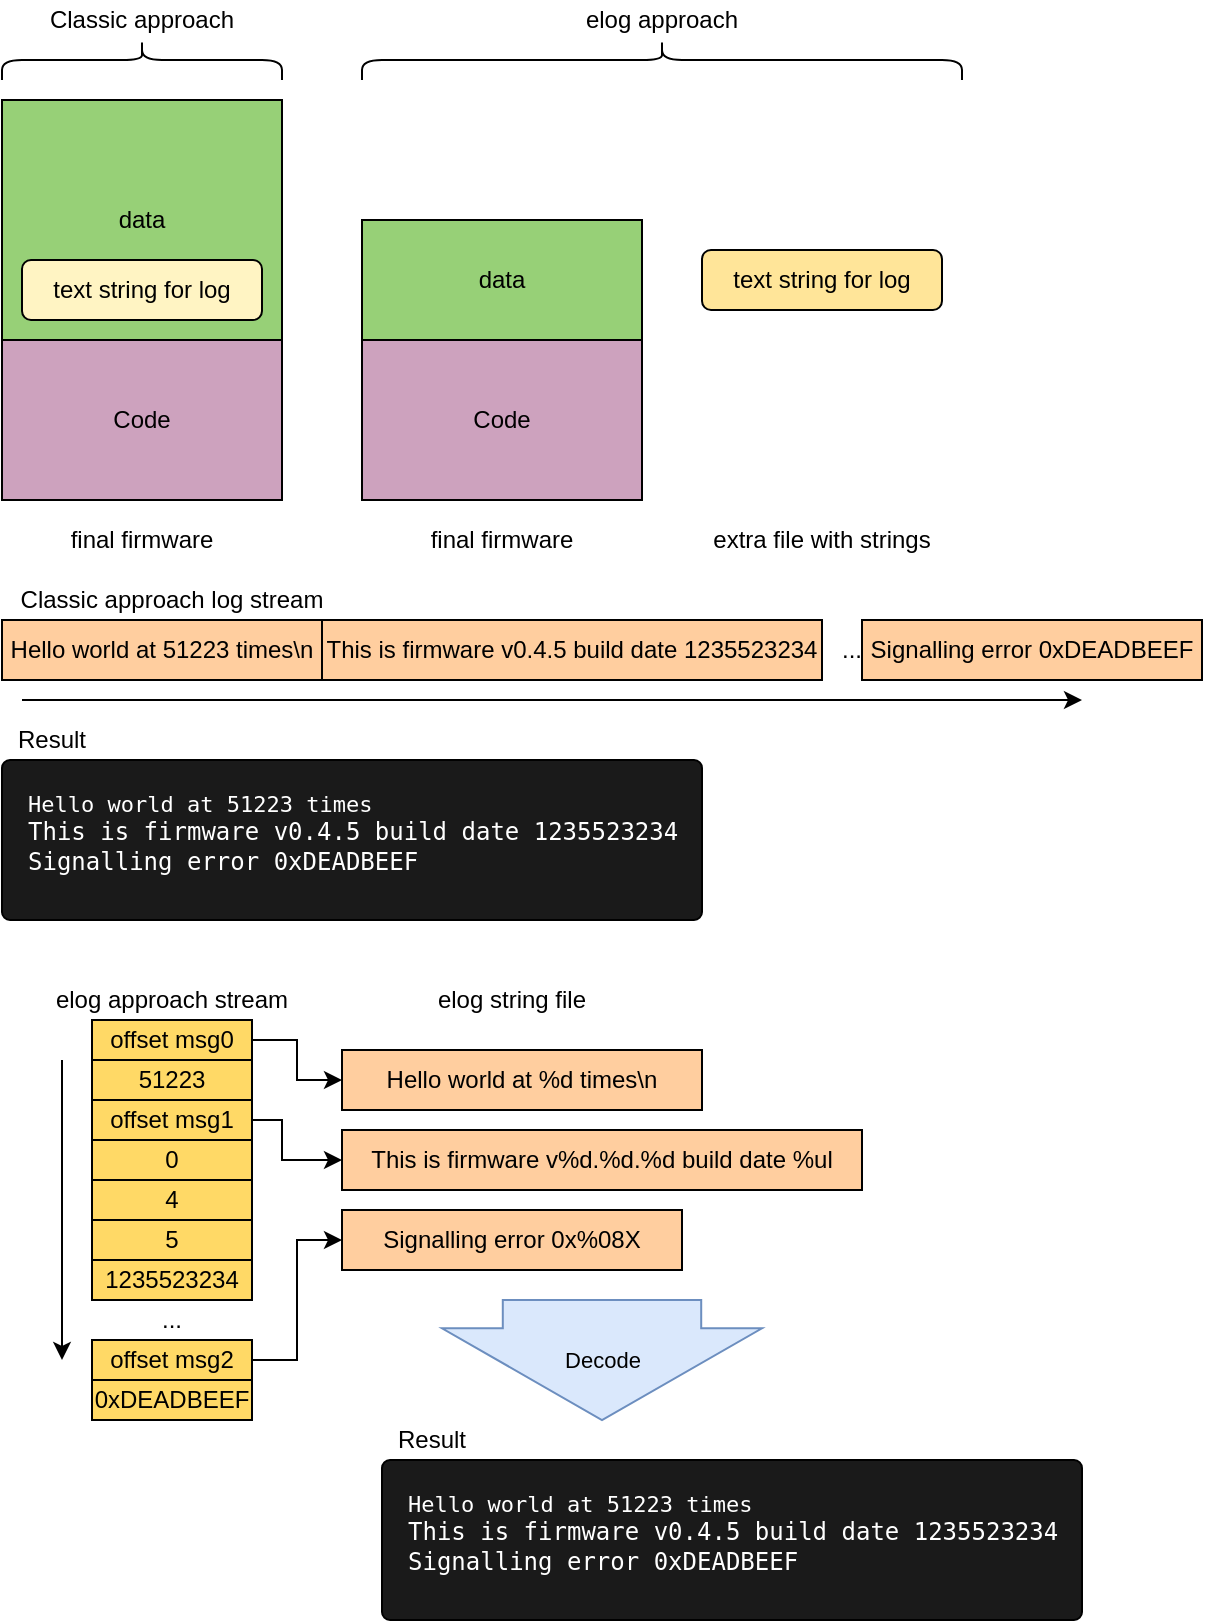<mxfile compressed="true" version="13.4.5" type="device"><diagram id="ElrqaeRlThUrQPZtRDPd" name="Page-1"><mxGraphModel dx="1160" dy="773" grid="1" gridSize="10" guides="1" tooltips="1" connect="1" arrows="1" fold="1" page="1" pageScale="1" pageWidth="625" pageHeight="850" math="0" shadow="0"><root><mxCell id="0"/><mxCell id="1" parent="0"/><mxCell id="6lndOQ5epv8NyG7tw8RG-1" value="Code" style="rounded=0;whiteSpace=wrap;html=1;fillColor=#CDA2BE;" vertex="1" parent="1"><mxGeometry x="10" y="180" width="140" height="80" as="geometry"/></mxCell><mxCell id="6lndOQ5epv8NyG7tw8RG-3" value="data" style="rounded=0;whiteSpace=wrap;html=1;fillColor=#97D077;" vertex="1" parent="1"><mxGeometry x="10" y="60" width="140" height="120" as="geometry"/></mxCell><mxCell id="6lndOQ5epv8NyG7tw8RG-4" value="text string for log" style="rounded=1;whiteSpace=wrap;html=1;fillColor=#FFF4C3;" vertex="1" parent="1"><mxGeometry x="20" y="140" width="120" height="30" as="geometry"/></mxCell><mxCell id="6lndOQ5epv8NyG7tw8RG-5" value="" style="shape=curlyBracket;whiteSpace=wrap;html=1;rounded=1;rotation=90;" vertex="1" parent="1"><mxGeometry x="70" y="-30" width="20" height="140" as="geometry"/></mxCell><mxCell id="6lndOQ5epv8NyG7tw8RG-7" value="Classic approach" style="text;html=1;strokeColor=none;fillColor=none;align=center;verticalAlign=middle;whiteSpace=wrap;rounded=0;" vertex="1" parent="1"><mxGeometry x="10" y="10" width="140" height="20" as="geometry"/></mxCell><mxCell id="6lndOQ5epv8NyG7tw8RG-8" value="Code" style="rounded=0;whiteSpace=wrap;html=1;fillColor=#CDA2BE;" vertex="1" parent="1"><mxGeometry x="190" y="180" width="140" height="80" as="geometry"/></mxCell><mxCell id="6lndOQ5epv8NyG7tw8RG-9" value="data" style="rounded=0;whiteSpace=wrap;html=1;fillColor=#97D077;" vertex="1" parent="1"><mxGeometry x="190" y="120" width="140" height="60" as="geometry"/></mxCell><mxCell id="6lndOQ5epv8NyG7tw8RG-11" value="" style="shape=curlyBracket;whiteSpace=wrap;html=1;rounded=1;rotation=90;" vertex="1" parent="1"><mxGeometry x="330" y="-110" width="20" height="300" as="geometry"/></mxCell><mxCell id="6lndOQ5epv8NyG7tw8RG-12" value="elog approach" style="text;html=1;strokeColor=none;fillColor=none;align=center;verticalAlign=middle;whiteSpace=wrap;rounded=0;" vertex="1" parent="1"><mxGeometry x="190" y="10" width="300" height="20" as="geometry"/></mxCell><mxCell id="6lndOQ5epv8NyG7tw8RG-13" value="final firmware" style="text;html=1;strokeColor=none;fillColor=none;align=center;verticalAlign=middle;whiteSpace=wrap;rounded=0;" vertex="1" parent="1"><mxGeometry x="10" y="270" width="140" height="20" as="geometry"/></mxCell><mxCell id="6lndOQ5epv8NyG7tw8RG-14" value="final firmware" style="text;html=1;strokeColor=none;fillColor=none;align=center;verticalAlign=middle;whiteSpace=wrap;rounded=0;" vertex="1" parent="1"><mxGeometry x="190" y="270" width="140" height="20" as="geometry"/></mxCell><mxCell id="6lndOQ5epv8NyG7tw8RG-16" value="text string for log" style="rounded=1;whiteSpace=wrap;html=1;fillColor=#FFE599;" vertex="1" parent="1"><mxGeometry x="360" y="135" width="120" height="30" as="geometry"/></mxCell><mxCell id="6lndOQ5epv8NyG7tw8RG-17" value="extra file with strings" style="text;html=1;strokeColor=none;fillColor=none;align=center;verticalAlign=middle;whiteSpace=wrap;rounded=0;" vertex="1" parent="1"><mxGeometry x="350" y="270" width="140" height="20" as="geometry"/></mxCell><mxCell id="6lndOQ5epv8NyG7tw8RG-20" value="&lt;span&gt;Hello world at 51223 times\n&lt;/span&gt;" style="rounded=0;whiteSpace=wrap;html=1;fillColor=#FFCE9F;" vertex="1" parent="1"><mxGeometry x="10" y="320" width="160" height="30" as="geometry"/></mxCell><mxCell id="6lndOQ5epv8NyG7tw8RG-22" value="Classic approach log stream" style="text;html=1;strokeColor=none;fillColor=none;align=center;verticalAlign=middle;whiteSpace=wrap;rounded=0;" vertex="1" parent="1"><mxGeometry x="10" y="300" width="170" height="20" as="geometry"/></mxCell><mxCell id="6lndOQ5epv8NyG7tw8RG-26" value="&lt;span&gt;This is firmware v0.4.5 build date 1235523234&lt;/span&gt;" style="rounded=0;whiteSpace=wrap;html=1;fillColor=#FFCE9F;" vertex="1" parent="1"><mxGeometry x="170" y="320" width="250" height="30" as="geometry"/></mxCell><mxCell id="6lndOQ5epv8NyG7tw8RG-27" value="..." style="text;html=1;strokeColor=none;fillColor=none;align=center;verticalAlign=middle;whiteSpace=wrap;rounded=0;" vertex="1" parent="1"><mxGeometry x="420" y="325" width="30" height="20" as="geometry"/></mxCell><mxCell id="6lndOQ5epv8NyG7tw8RG-28" value="&lt;span&gt;Signalling error 0xDEADBEEF&lt;/span&gt;" style="rounded=0;whiteSpace=wrap;html=1;fillColor=#FFCE9F;" vertex="1" parent="1"><mxGeometry x="440" y="320" width="170" height="30" as="geometry"/></mxCell><mxCell id="6lndOQ5epv8NyG7tw8RG-29" value="elog approach stream" style="text;html=1;strokeColor=none;fillColor=none;align=center;verticalAlign=middle;whiteSpace=wrap;rounded=0;" vertex="1" parent="1"><mxGeometry x="10" y="500" width="170" height="20" as="geometry"/></mxCell><mxCell id="6lndOQ5epv8NyG7tw8RG-30" value="&lt;span&gt;Hello world at %d times\n&lt;/span&gt;" style="rounded=0;whiteSpace=wrap;html=1;fillColor=#FFCE9F;" vertex="1" parent="1"><mxGeometry x="180" y="535" width="180" height="30" as="geometry"/></mxCell><mxCell id="6lndOQ5epv8NyG7tw8RG-31" value="&lt;span&gt;This is firmware v%d.%d.%d build date %ul&lt;/span&gt;" style="rounded=0;whiteSpace=wrap;html=1;fillColor=#FFCE9F;" vertex="1" parent="1"><mxGeometry x="180" y="575" width="260" height="30" as="geometry"/></mxCell><mxCell id="6lndOQ5epv8NyG7tw8RG-32" value="&lt;span&gt;Signalling error 0x%08X&lt;/span&gt;" style="rounded=0;whiteSpace=wrap;html=1;fillColor=#FFCE9F;" vertex="1" parent="1"><mxGeometry x="180" y="615" width="170" height="30" as="geometry"/></mxCell><mxCell id="6lndOQ5epv8NyG7tw8RG-36" style="edgeStyle=orthogonalEdgeStyle;rounded=0;orthogonalLoop=1;jettySize=auto;html=1;exitX=1;exitY=0.5;exitDx=0;exitDy=0;entryX=0;entryY=0.5;entryDx=0;entryDy=0;" edge="1" parent="1" source="6lndOQ5epv8NyG7tw8RG-34" target="6lndOQ5epv8NyG7tw8RG-30"><mxGeometry relative="1" as="geometry"/></mxCell><mxCell id="6lndOQ5epv8NyG7tw8RG-34" value="offset msg0" style="rounded=0;whiteSpace=wrap;html=1;fillColor=#FFD966;" vertex="1" parent="1"><mxGeometry x="55" y="520" width="80" height="20" as="geometry"/></mxCell><mxCell id="6lndOQ5epv8NyG7tw8RG-35" value="51223" style="rounded=0;whiteSpace=wrap;html=1;fillColor=#FFD966;" vertex="1" parent="1"><mxGeometry x="55" y="540" width="80" height="20" as="geometry"/></mxCell><mxCell id="6lndOQ5epv8NyG7tw8RG-37" value="elog string file" style="text;html=1;strokeColor=none;fillColor=none;align=center;verticalAlign=middle;whiteSpace=wrap;rounded=0;" vertex="1" parent="1"><mxGeometry x="180" y="500" width="170" height="20" as="geometry"/></mxCell><mxCell id="6lndOQ5epv8NyG7tw8RG-46" style="edgeStyle=orthogonalEdgeStyle;rounded=0;orthogonalLoop=1;jettySize=auto;html=1;exitX=1;exitY=0.5;exitDx=0;exitDy=0;entryX=0;entryY=0.5;entryDx=0;entryDy=0;" edge="1" parent="1" source="6lndOQ5epv8NyG7tw8RG-38" target="6lndOQ5epv8NyG7tw8RG-31"><mxGeometry relative="1" as="geometry"><Array as="points"><mxPoint x="150" y="570"/><mxPoint x="150" y="590"/></Array></mxGeometry></mxCell><mxCell id="6lndOQ5epv8NyG7tw8RG-38" value="offset msg1" style="rounded=0;whiteSpace=wrap;html=1;fillColor=#FFD966;" vertex="1" parent="1"><mxGeometry x="55" y="560" width="80" height="20" as="geometry"/></mxCell><mxCell id="6lndOQ5epv8NyG7tw8RG-39" value="0" style="rounded=0;whiteSpace=wrap;html=1;fillColor=#FFD966;" vertex="1" parent="1"><mxGeometry x="55" y="580" width="80" height="20" as="geometry"/></mxCell><mxCell id="6lndOQ5epv8NyG7tw8RG-40" value="4" style="rounded=0;whiteSpace=wrap;html=1;fillColor=#FFD966;" vertex="1" parent="1"><mxGeometry x="55" y="600" width="80" height="20" as="geometry"/></mxCell><mxCell id="6lndOQ5epv8NyG7tw8RG-41" value="5" style="rounded=0;whiteSpace=wrap;html=1;fillColor=#FFD966;" vertex="1" parent="1"><mxGeometry x="55" y="620" width="80" height="20" as="geometry"/></mxCell><mxCell id="6lndOQ5epv8NyG7tw8RG-42" value="1235523234" style="rounded=0;whiteSpace=wrap;html=1;fillColor=#FFD966;" vertex="1" parent="1"><mxGeometry x="55" y="640" width="80" height="20" as="geometry"/></mxCell><mxCell id="6lndOQ5epv8NyG7tw8RG-45" style="edgeStyle=orthogonalEdgeStyle;rounded=0;orthogonalLoop=1;jettySize=auto;html=1;exitX=1;exitY=0.5;exitDx=0;exitDy=0;entryX=0;entryY=0.5;entryDx=0;entryDy=0;" edge="1" parent="1" source="6lndOQ5epv8NyG7tw8RG-43" target="6lndOQ5epv8NyG7tw8RG-32"><mxGeometry relative="1" as="geometry"/></mxCell><mxCell id="6lndOQ5epv8NyG7tw8RG-43" value="offset msg2" style="rounded=0;whiteSpace=wrap;html=1;fillColor=#FFD966;" vertex="1" parent="1"><mxGeometry x="55" y="680" width="80" height="20" as="geometry"/></mxCell><mxCell id="6lndOQ5epv8NyG7tw8RG-44" value="0xDEADBEEF" style="rounded=0;whiteSpace=wrap;html=1;fillColor=#FFD966;" vertex="1" parent="1"><mxGeometry x="55" y="700" width="80" height="20" as="geometry"/></mxCell><mxCell id="6lndOQ5epv8NyG7tw8RG-47" value="" style="endArrow=classic;html=1;" edge="1" parent="1"><mxGeometry width="50" height="50" relative="1" as="geometry"><mxPoint x="40" y="540" as="sourcePoint"/><mxPoint x="40" y="690" as="targetPoint"/></mxGeometry></mxCell><mxCell id="6lndOQ5epv8NyG7tw8RG-48" value="" style="endArrow=classic;html=1;" edge="1" parent="1"><mxGeometry width="50" height="50" relative="1" as="geometry"><mxPoint x="20" y="360" as="sourcePoint"/><mxPoint x="550" y="360" as="targetPoint"/></mxGeometry></mxCell><mxCell id="6lndOQ5epv8NyG7tw8RG-49" value="..." style="text;html=1;strokeColor=none;fillColor=none;align=center;verticalAlign=middle;whiteSpace=wrap;rounded=0;" vertex="1" parent="1"><mxGeometry x="80" y="660" width="30" height="20" as="geometry"/></mxCell><mxCell id="6lndOQ5epv8NyG7tw8RG-55" value="&lt;pre&gt;&lt;span style=&quot;text-align: center&quot;&gt;Hello world at 51223 times&lt;br&gt;&lt;/span&gt;&lt;span style=&quot;font-size: 12px ; text-align: center&quot;&gt;This is firmware v0.4.5 build date 1235523234&lt;br&gt;&lt;/span&gt;&lt;span style=&quot;font-size: 12px ; text-align: center&quot;&gt;Signalling error 0xDEADBEEF&lt;/span&gt;&lt;/pre&gt;" style="rounded=1;whiteSpace=wrap;html=1;arcSize=5;fillColor=#1A1A1A;align=left;verticalAlign=top;spacing=0;fontSize=11;fontColor=#FFFFFF;spacingLeft=13;" vertex="1" parent="1"><mxGeometry x="10" y="390" width="350" height="80" as="geometry"/></mxCell><mxCell id="6lndOQ5epv8NyG7tw8RG-56" value="Result" style="text;html=1;strokeColor=none;fillColor=none;align=center;verticalAlign=middle;whiteSpace=wrap;rounded=0;" vertex="1" parent="1"><mxGeometry x="10" y="370" width="50" height="20" as="geometry"/></mxCell><mxCell id="6lndOQ5epv8NyG7tw8RG-57" value="&lt;pre&gt;&lt;span style=&quot;text-align: center&quot;&gt;Hello world at 51223 times&lt;br&gt;&lt;/span&gt;&lt;span style=&quot;font-size: 12px ; text-align: center&quot;&gt;This is firmware v0.4.5 build date 1235523234&lt;br&gt;&lt;/span&gt;&lt;span style=&quot;font-size: 12px ; text-align: center&quot;&gt;Signalling error 0xDEADBEEF&lt;/span&gt;&lt;/pre&gt;" style="rounded=1;whiteSpace=wrap;html=1;arcSize=5;fillColor=#1A1A1A;align=left;verticalAlign=top;spacing=0;fontSize=11;fontColor=#FFFFFF;spacingLeft=13;" vertex="1" parent="1"><mxGeometry x="200" y="740" width="350" height="80" as="geometry"/></mxCell><mxCell id="6lndOQ5epv8NyG7tw8RG-58" value="Result" style="text;html=1;strokeColor=none;fillColor=none;align=center;verticalAlign=middle;whiteSpace=wrap;rounded=0;" vertex="1" parent="1"><mxGeometry x="200" y="720" width="50" height="20" as="geometry"/></mxCell><mxCell id="6lndOQ5epv8NyG7tw8RG-59" value="Decode" style="html=1;shadow=0;dashed=0;align=center;verticalAlign=middle;shape=mxgraph.arrows2.arrow;dy=0.38;dx=45.86;direction=south;notch=0;fillColor=#dae8fc;fontSize=11;strokeColor=#6c8ebf;" vertex="1" parent="1"><mxGeometry x="230" y="660" width="160" height="60" as="geometry"/></mxCell></root></mxGraphModel></diagram></mxfile>